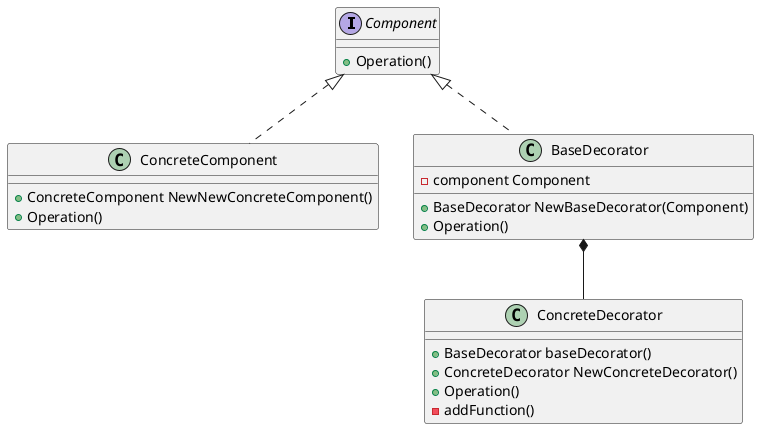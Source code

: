 @startuml
'https://plantuml.com/class-diagram

interface Component {
+Operation()
}

class ConcreteComponent {
+ConcreteComponent NewNewConcreteComponent()
+Operation()
}

class BaseDecorator {
-component Component
+BaseDecorator NewBaseDecorator(Component)
+Operation()
}

class ConcreteDecorator {
+BaseDecorator baseDecorator()
+ConcreteDecorator NewConcreteDecorator()
+Operation()
-addFunction()
}

Component <|.. ConcreteComponent
Component <|.. BaseDecorator

BaseDecorator *-- ConcreteDecorator
@enduml